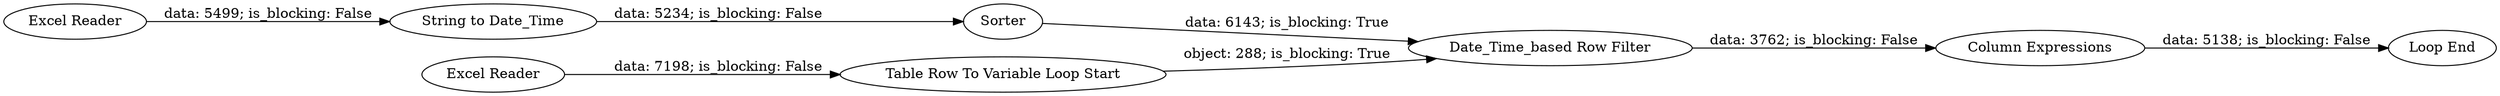 digraph {
	"7951129134300727172_11" [label="Excel Reader"]
	"7951129134300727172_2" [label="Date_Time_based Row Filter"]
	"7951129134300727172_15" [label="Column Expressions"]
	"7951129134300727172_10" [label="Excel Reader"]
	"7951129134300727172_12" [label="Table Row To Variable Loop Start"]
	"7951129134300727172_14" [label=Sorter]
	"7951129134300727172_16" [label="Loop End"]
	"7951129134300727172_4" [label="String to Date_Time"]
	"7951129134300727172_12" -> "7951129134300727172_2" [label="object: 288; is_blocking: True"]
	"7951129134300727172_4" -> "7951129134300727172_14" [label="data: 5234; is_blocking: False"]
	"7951129134300727172_14" -> "7951129134300727172_2" [label="data: 6143; is_blocking: True"]
	"7951129134300727172_2" -> "7951129134300727172_15" [label="data: 3762; is_blocking: False"]
	"7951129134300727172_11" -> "7951129134300727172_4" [label="data: 5499; is_blocking: False"]
	"7951129134300727172_15" -> "7951129134300727172_16" [label="data: 5138; is_blocking: False"]
	"7951129134300727172_10" -> "7951129134300727172_12" [label="data: 7198; is_blocking: False"]
	rankdir=LR
}
